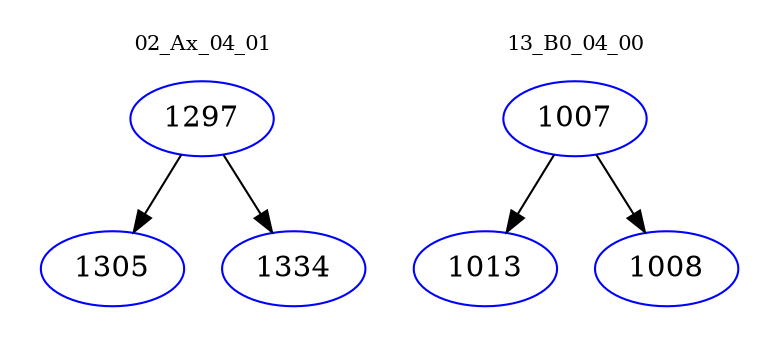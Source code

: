 digraph{
subgraph cluster_0 {
color = white
label = "02_Ax_04_01";
fontsize=10;
T0_1297 [label="1297", color="blue"]
T0_1297 -> T0_1305 [color="black"]
T0_1305 [label="1305", color="blue"]
T0_1297 -> T0_1334 [color="black"]
T0_1334 [label="1334", color="blue"]
}
subgraph cluster_1 {
color = white
label = "13_B0_04_00";
fontsize=10;
T1_1007 [label="1007", color="blue"]
T1_1007 -> T1_1013 [color="black"]
T1_1013 [label="1013", color="blue"]
T1_1007 -> T1_1008 [color="black"]
T1_1008 [label="1008", color="blue"]
}
}
